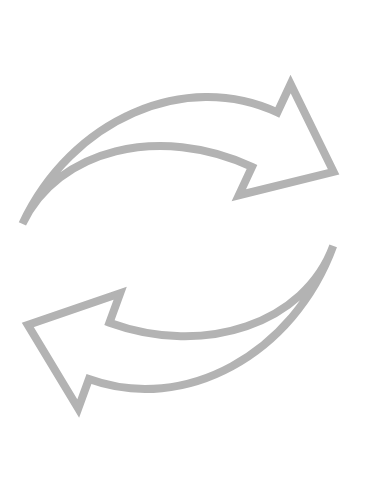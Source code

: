 <mxfile>
    <diagram id="HbN7EO_LglPKC-ExW3K2" name="Page-1">
        <mxGraphModel dx="1085" dy="1207" grid="1" gridSize="10" guides="1" tooltips="1" connect="1" arrows="1" fold="1" page="1" pageScale="1" pageWidth="300" pageHeight="300" math="0" shadow="0">
            <root>
                <mxCell id="0"/>
                <mxCell id="1" parent="0"/>
                <mxCell id="2" value="" style="html=1;shadow=0;dashed=0;align=center;verticalAlign=middle;shape=mxgraph.arrows2.jumpInArrow;dy=15;dx=38;arrowHead=61.33;rotation=25;fillColor=none;strokeColor=#B3B3B3;strokeWidth=4;" vertex="1" parent="1">
                    <mxGeometry x="90.47" y="54" width="130" height="120" as="geometry"/>
                </mxCell>
                <mxCell id="3" value="" style="html=1;shadow=0;dashed=0;align=center;verticalAlign=middle;shape=mxgraph.arrows2.jumpInArrow;dy=15;dx=38;arrowHead=61.33;rotation=-160;fillColor=none;strokeColor=#B3B3B3;strokeWidth=4;" vertex="1" parent="1">
                    <mxGeometry x="80" y="126.11" width="130" height="120" as="geometry"/>
                </mxCell>
            </root>
        </mxGraphModel>
    </diagram>
</mxfile>
